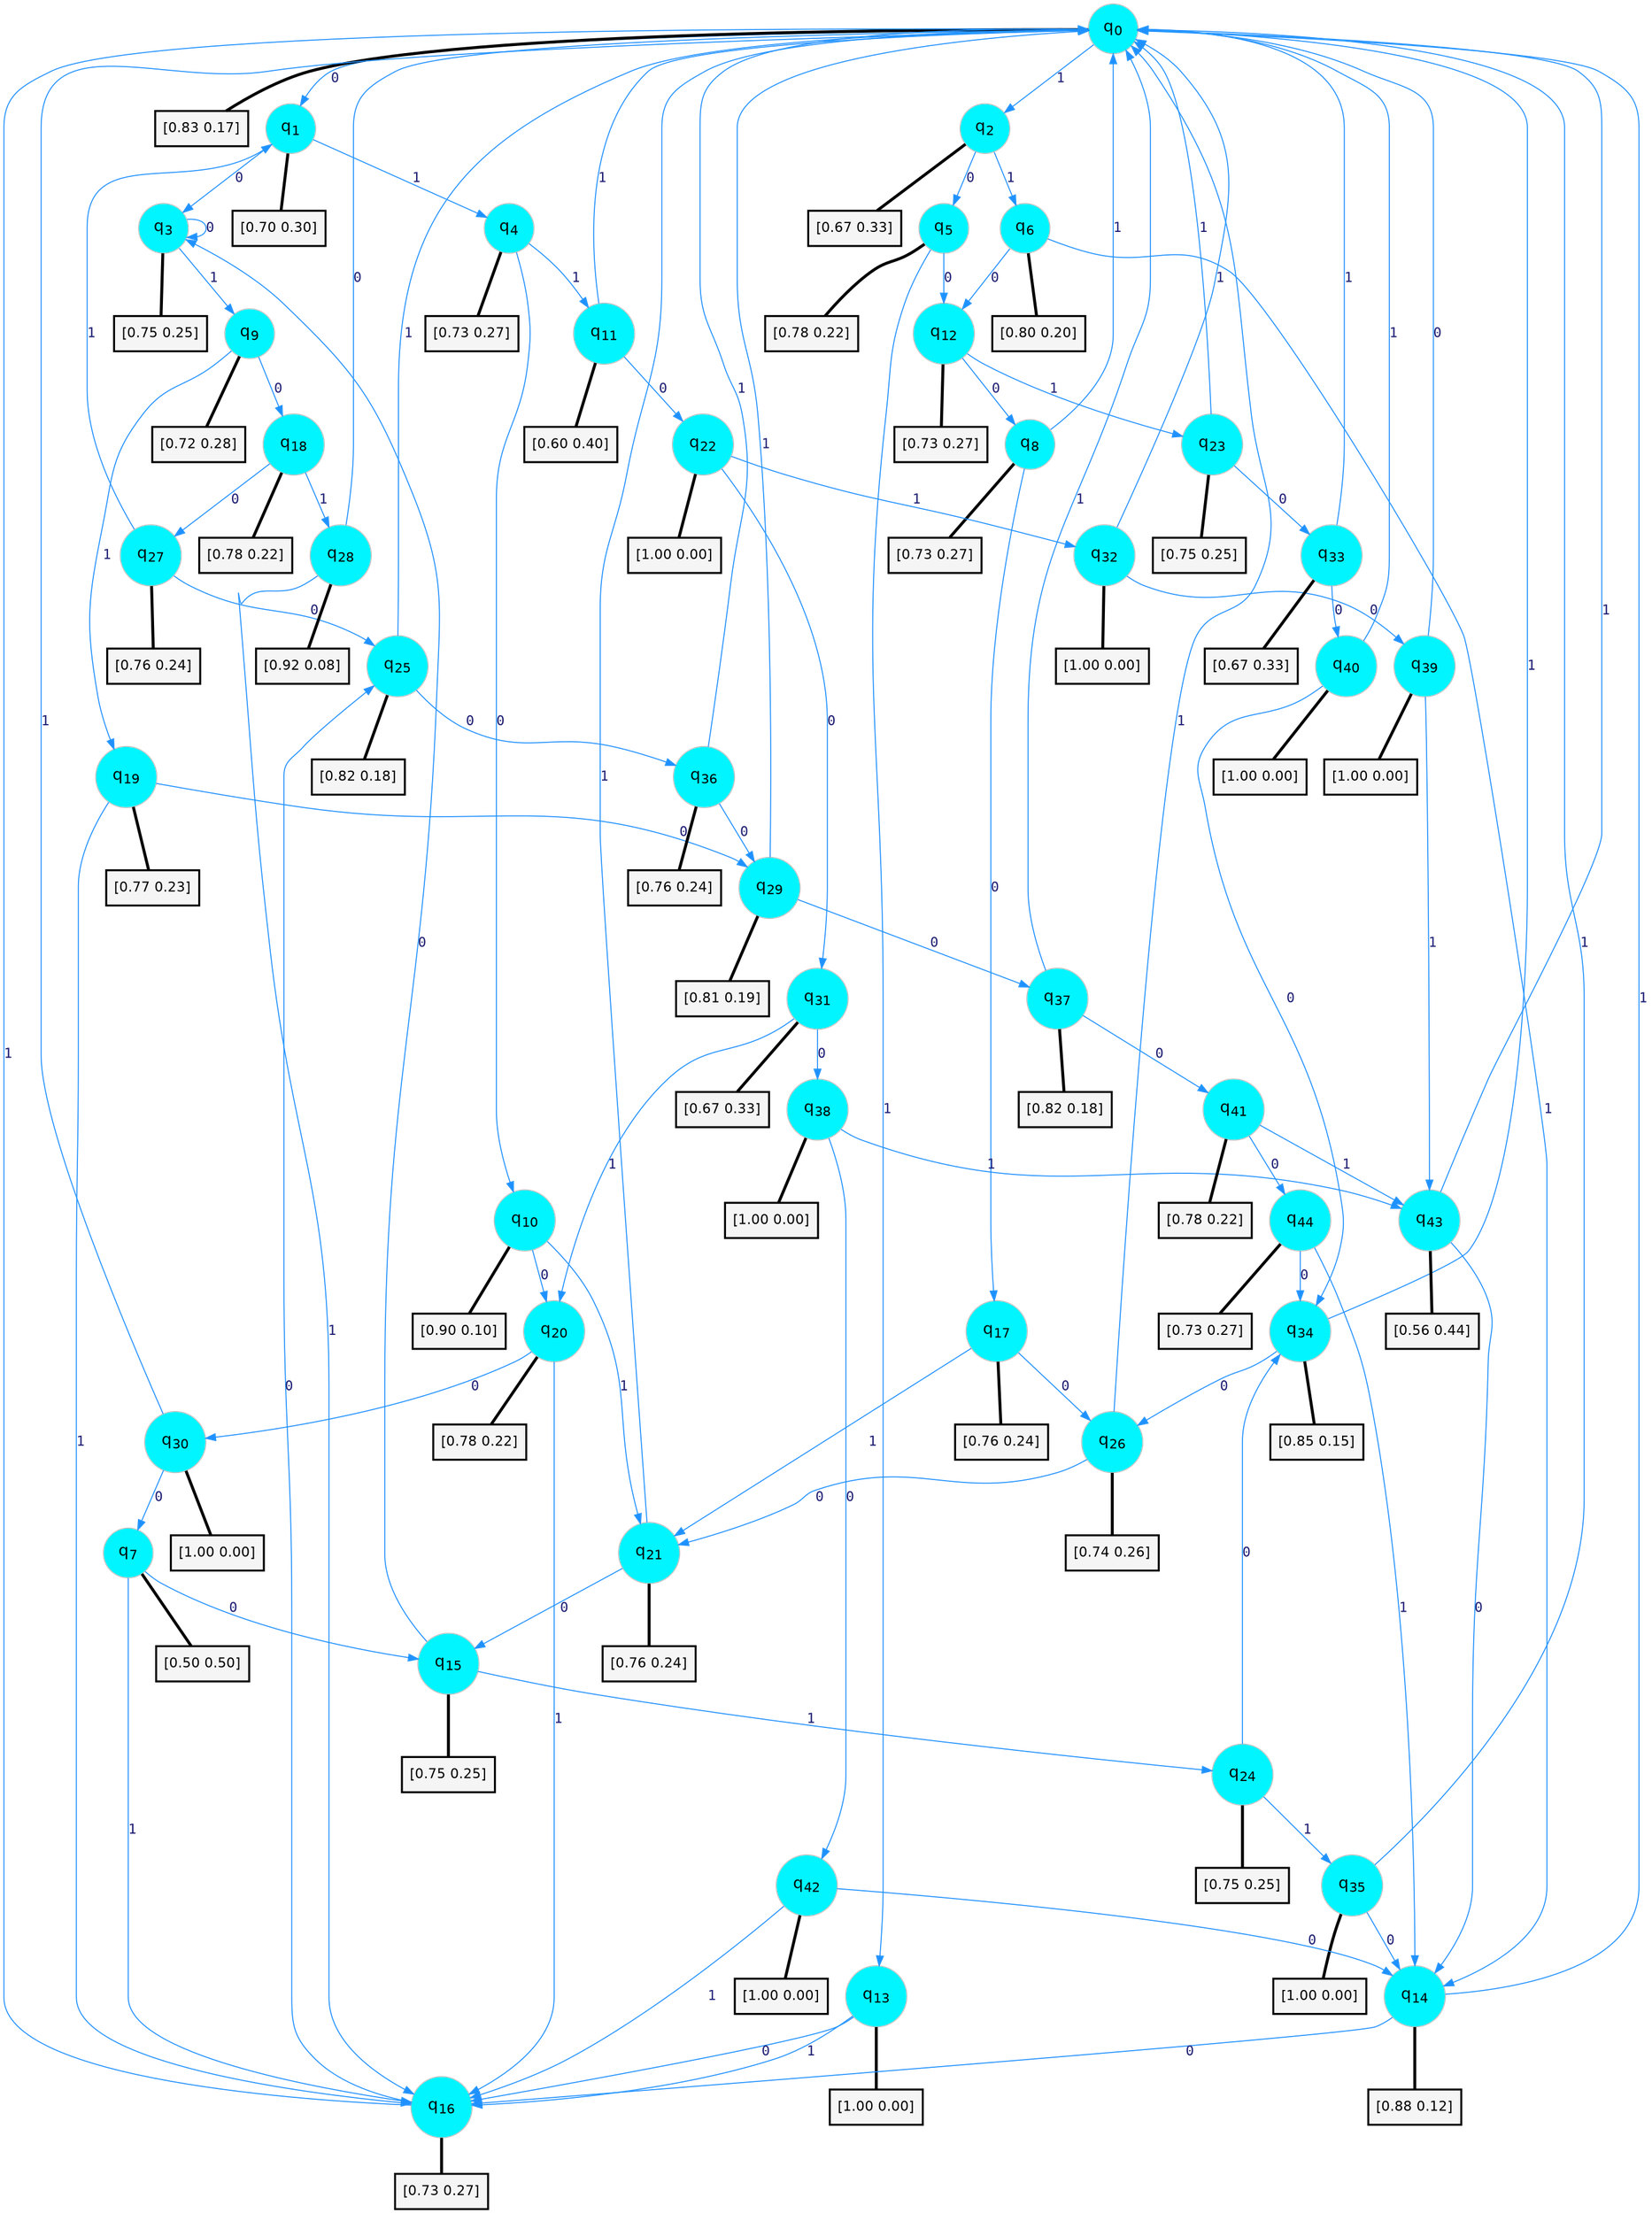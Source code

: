 digraph G {
graph [
bgcolor=transparent, dpi=300, rankdir=TD, size="40,25"];
node [
color=gray, fillcolor=turquoise1, fontcolor=black, fontname=Helvetica, fontsize=16, fontweight=bold, shape=circle, style=filled];
edge [
arrowsize=1, color=dodgerblue1, fontcolor=midnightblue, fontname=courier, fontweight=bold, penwidth=1, style=solid, weight=20];
0[label=<q<SUB>0</SUB>>];
1[label=<q<SUB>1</SUB>>];
2[label=<q<SUB>2</SUB>>];
3[label=<q<SUB>3</SUB>>];
4[label=<q<SUB>4</SUB>>];
5[label=<q<SUB>5</SUB>>];
6[label=<q<SUB>6</SUB>>];
7[label=<q<SUB>7</SUB>>];
8[label=<q<SUB>8</SUB>>];
9[label=<q<SUB>9</SUB>>];
10[label=<q<SUB>10</SUB>>];
11[label=<q<SUB>11</SUB>>];
12[label=<q<SUB>12</SUB>>];
13[label=<q<SUB>13</SUB>>];
14[label=<q<SUB>14</SUB>>];
15[label=<q<SUB>15</SUB>>];
16[label=<q<SUB>16</SUB>>];
17[label=<q<SUB>17</SUB>>];
18[label=<q<SUB>18</SUB>>];
19[label=<q<SUB>19</SUB>>];
20[label=<q<SUB>20</SUB>>];
21[label=<q<SUB>21</SUB>>];
22[label=<q<SUB>22</SUB>>];
23[label=<q<SUB>23</SUB>>];
24[label=<q<SUB>24</SUB>>];
25[label=<q<SUB>25</SUB>>];
26[label=<q<SUB>26</SUB>>];
27[label=<q<SUB>27</SUB>>];
28[label=<q<SUB>28</SUB>>];
29[label=<q<SUB>29</SUB>>];
30[label=<q<SUB>30</SUB>>];
31[label=<q<SUB>31</SUB>>];
32[label=<q<SUB>32</SUB>>];
33[label=<q<SUB>33</SUB>>];
34[label=<q<SUB>34</SUB>>];
35[label=<q<SUB>35</SUB>>];
36[label=<q<SUB>36</SUB>>];
37[label=<q<SUB>37</SUB>>];
38[label=<q<SUB>38</SUB>>];
39[label=<q<SUB>39</SUB>>];
40[label=<q<SUB>40</SUB>>];
41[label=<q<SUB>41</SUB>>];
42[label=<q<SUB>42</SUB>>];
43[label=<q<SUB>43</SUB>>];
44[label=<q<SUB>44</SUB>>];
45[label="[0.83 0.17]", shape=box,fontcolor=black, fontname=Helvetica, fontsize=14, penwidth=2, fillcolor=whitesmoke,color=black];
46[label="[0.70 0.30]", shape=box,fontcolor=black, fontname=Helvetica, fontsize=14, penwidth=2, fillcolor=whitesmoke,color=black];
47[label="[0.67 0.33]", shape=box,fontcolor=black, fontname=Helvetica, fontsize=14, penwidth=2, fillcolor=whitesmoke,color=black];
48[label="[0.75 0.25]", shape=box,fontcolor=black, fontname=Helvetica, fontsize=14, penwidth=2, fillcolor=whitesmoke,color=black];
49[label="[0.73 0.27]", shape=box,fontcolor=black, fontname=Helvetica, fontsize=14, penwidth=2, fillcolor=whitesmoke,color=black];
50[label="[0.78 0.22]", shape=box,fontcolor=black, fontname=Helvetica, fontsize=14, penwidth=2, fillcolor=whitesmoke,color=black];
51[label="[0.80 0.20]", shape=box,fontcolor=black, fontname=Helvetica, fontsize=14, penwidth=2, fillcolor=whitesmoke,color=black];
52[label="[0.50 0.50]", shape=box,fontcolor=black, fontname=Helvetica, fontsize=14, penwidth=2, fillcolor=whitesmoke,color=black];
53[label="[0.73 0.27]", shape=box,fontcolor=black, fontname=Helvetica, fontsize=14, penwidth=2, fillcolor=whitesmoke,color=black];
54[label="[0.72 0.28]", shape=box,fontcolor=black, fontname=Helvetica, fontsize=14, penwidth=2, fillcolor=whitesmoke,color=black];
55[label="[0.90 0.10]", shape=box,fontcolor=black, fontname=Helvetica, fontsize=14, penwidth=2, fillcolor=whitesmoke,color=black];
56[label="[0.60 0.40]", shape=box,fontcolor=black, fontname=Helvetica, fontsize=14, penwidth=2, fillcolor=whitesmoke,color=black];
57[label="[0.73 0.27]", shape=box,fontcolor=black, fontname=Helvetica, fontsize=14, penwidth=2, fillcolor=whitesmoke,color=black];
58[label="[1.00 0.00]", shape=box,fontcolor=black, fontname=Helvetica, fontsize=14, penwidth=2, fillcolor=whitesmoke,color=black];
59[label="[0.88 0.12]", shape=box,fontcolor=black, fontname=Helvetica, fontsize=14, penwidth=2, fillcolor=whitesmoke,color=black];
60[label="[0.75 0.25]", shape=box,fontcolor=black, fontname=Helvetica, fontsize=14, penwidth=2, fillcolor=whitesmoke,color=black];
61[label="[0.73 0.27]", shape=box,fontcolor=black, fontname=Helvetica, fontsize=14, penwidth=2, fillcolor=whitesmoke,color=black];
62[label="[0.76 0.24]", shape=box,fontcolor=black, fontname=Helvetica, fontsize=14, penwidth=2, fillcolor=whitesmoke,color=black];
63[label="[0.78 0.22]", shape=box,fontcolor=black, fontname=Helvetica, fontsize=14, penwidth=2, fillcolor=whitesmoke,color=black];
64[label="[0.77 0.23]", shape=box,fontcolor=black, fontname=Helvetica, fontsize=14, penwidth=2, fillcolor=whitesmoke,color=black];
65[label="[0.78 0.22]", shape=box,fontcolor=black, fontname=Helvetica, fontsize=14, penwidth=2, fillcolor=whitesmoke,color=black];
66[label="[0.76 0.24]", shape=box,fontcolor=black, fontname=Helvetica, fontsize=14, penwidth=2, fillcolor=whitesmoke,color=black];
67[label="[1.00 0.00]", shape=box,fontcolor=black, fontname=Helvetica, fontsize=14, penwidth=2, fillcolor=whitesmoke,color=black];
68[label="[0.75 0.25]", shape=box,fontcolor=black, fontname=Helvetica, fontsize=14, penwidth=2, fillcolor=whitesmoke,color=black];
69[label="[0.75 0.25]", shape=box,fontcolor=black, fontname=Helvetica, fontsize=14, penwidth=2, fillcolor=whitesmoke,color=black];
70[label="[0.82 0.18]", shape=box,fontcolor=black, fontname=Helvetica, fontsize=14, penwidth=2, fillcolor=whitesmoke,color=black];
71[label="[0.74 0.26]", shape=box,fontcolor=black, fontname=Helvetica, fontsize=14, penwidth=2, fillcolor=whitesmoke,color=black];
72[label="[0.76 0.24]", shape=box,fontcolor=black, fontname=Helvetica, fontsize=14, penwidth=2, fillcolor=whitesmoke,color=black];
73[label="[0.92 0.08]", shape=box,fontcolor=black, fontname=Helvetica, fontsize=14, penwidth=2, fillcolor=whitesmoke,color=black];
74[label="[0.81 0.19]", shape=box,fontcolor=black, fontname=Helvetica, fontsize=14, penwidth=2, fillcolor=whitesmoke,color=black];
75[label="[1.00 0.00]", shape=box,fontcolor=black, fontname=Helvetica, fontsize=14, penwidth=2, fillcolor=whitesmoke,color=black];
76[label="[0.67 0.33]", shape=box,fontcolor=black, fontname=Helvetica, fontsize=14, penwidth=2, fillcolor=whitesmoke,color=black];
77[label="[1.00 0.00]", shape=box,fontcolor=black, fontname=Helvetica, fontsize=14, penwidth=2, fillcolor=whitesmoke,color=black];
78[label="[0.67 0.33]", shape=box,fontcolor=black, fontname=Helvetica, fontsize=14, penwidth=2, fillcolor=whitesmoke,color=black];
79[label="[0.85 0.15]", shape=box,fontcolor=black, fontname=Helvetica, fontsize=14, penwidth=2, fillcolor=whitesmoke,color=black];
80[label="[1.00 0.00]", shape=box,fontcolor=black, fontname=Helvetica, fontsize=14, penwidth=2, fillcolor=whitesmoke,color=black];
81[label="[0.76 0.24]", shape=box,fontcolor=black, fontname=Helvetica, fontsize=14, penwidth=2, fillcolor=whitesmoke,color=black];
82[label="[0.82 0.18]", shape=box,fontcolor=black, fontname=Helvetica, fontsize=14, penwidth=2, fillcolor=whitesmoke,color=black];
83[label="[1.00 0.00]", shape=box,fontcolor=black, fontname=Helvetica, fontsize=14, penwidth=2, fillcolor=whitesmoke,color=black];
84[label="[1.00 0.00]", shape=box,fontcolor=black, fontname=Helvetica, fontsize=14, penwidth=2, fillcolor=whitesmoke,color=black];
85[label="[1.00 0.00]", shape=box,fontcolor=black, fontname=Helvetica, fontsize=14, penwidth=2, fillcolor=whitesmoke,color=black];
86[label="[0.78 0.22]", shape=box,fontcolor=black, fontname=Helvetica, fontsize=14, penwidth=2, fillcolor=whitesmoke,color=black];
87[label="[1.00 0.00]", shape=box,fontcolor=black, fontname=Helvetica, fontsize=14, penwidth=2, fillcolor=whitesmoke,color=black];
88[label="[0.56 0.44]", shape=box,fontcolor=black, fontname=Helvetica, fontsize=14, penwidth=2, fillcolor=whitesmoke,color=black];
89[label="[0.73 0.27]", shape=box,fontcolor=black, fontname=Helvetica, fontsize=14, penwidth=2, fillcolor=whitesmoke,color=black];
0->1 [label=0];
0->2 [label=1];
0->45 [arrowhead=none, penwidth=3,color=black];
1->3 [label=0];
1->4 [label=1];
1->46 [arrowhead=none, penwidth=3,color=black];
2->5 [label=0];
2->6 [label=1];
2->47 [arrowhead=none, penwidth=3,color=black];
3->3 [label=0];
3->9 [label=1];
3->48 [arrowhead=none, penwidth=3,color=black];
4->10 [label=0];
4->11 [label=1];
4->49 [arrowhead=none, penwidth=3,color=black];
5->12 [label=0];
5->13 [label=1];
5->50 [arrowhead=none, penwidth=3,color=black];
6->12 [label=0];
6->14 [label=1];
6->51 [arrowhead=none, penwidth=3,color=black];
7->15 [label=0];
7->16 [label=1];
7->52 [arrowhead=none, penwidth=3,color=black];
8->17 [label=0];
8->0 [label=1];
8->53 [arrowhead=none, penwidth=3,color=black];
9->18 [label=0];
9->19 [label=1];
9->54 [arrowhead=none, penwidth=3,color=black];
10->20 [label=0];
10->21 [label=1];
10->55 [arrowhead=none, penwidth=3,color=black];
11->22 [label=0];
11->0 [label=1];
11->56 [arrowhead=none, penwidth=3,color=black];
12->8 [label=0];
12->23 [label=1];
12->57 [arrowhead=none, penwidth=3,color=black];
13->16 [label=0];
13->16 [label=1];
13->58 [arrowhead=none, penwidth=3,color=black];
14->16 [label=0];
14->0 [label=1];
14->59 [arrowhead=none, penwidth=3,color=black];
15->3 [label=0];
15->24 [label=1];
15->60 [arrowhead=none, penwidth=3,color=black];
16->25 [label=0];
16->0 [label=1];
16->61 [arrowhead=none, penwidth=3,color=black];
17->26 [label=0];
17->21 [label=1];
17->62 [arrowhead=none, penwidth=3,color=black];
18->27 [label=0];
18->28 [label=1];
18->63 [arrowhead=none, penwidth=3,color=black];
19->29 [label=0];
19->16 [label=1];
19->64 [arrowhead=none, penwidth=3,color=black];
20->30 [label=0];
20->16 [label=1];
20->65 [arrowhead=none, penwidth=3,color=black];
21->15 [label=0];
21->0 [label=1];
21->66 [arrowhead=none, penwidth=3,color=black];
22->31 [label=0];
22->32 [label=1];
22->67 [arrowhead=none, penwidth=3,color=black];
23->33 [label=0];
23->0 [label=1];
23->68 [arrowhead=none, penwidth=3,color=black];
24->34 [label=0];
24->35 [label=1];
24->69 [arrowhead=none, penwidth=3,color=black];
25->36 [label=0];
25->0 [label=1];
25->70 [arrowhead=none, penwidth=3,color=black];
26->21 [label=0];
26->0 [label=1];
26->71 [arrowhead=none, penwidth=3,color=black];
27->25 [label=0];
27->1 [label=1];
27->72 [arrowhead=none, penwidth=3,color=black];
28->0 [label=0];
28->16 [label=1];
28->73 [arrowhead=none, penwidth=3,color=black];
29->37 [label=0];
29->0 [label=1];
29->74 [arrowhead=none, penwidth=3,color=black];
30->7 [label=0];
30->0 [label=1];
30->75 [arrowhead=none, penwidth=3,color=black];
31->38 [label=0];
31->20 [label=1];
31->76 [arrowhead=none, penwidth=3,color=black];
32->39 [label=0];
32->0 [label=1];
32->77 [arrowhead=none, penwidth=3,color=black];
33->40 [label=0];
33->0 [label=1];
33->78 [arrowhead=none, penwidth=3,color=black];
34->26 [label=0];
34->0 [label=1];
34->79 [arrowhead=none, penwidth=3,color=black];
35->14 [label=0];
35->0 [label=1];
35->80 [arrowhead=none, penwidth=3,color=black];
36->29 [label=0];
36->0 [label=1];
36->81 [arrowhead=none, penwidth=3,color=black];
37->41 [label=0];
37->0 [label=1];
37->82 [arrowhead=none, penwidth=3,color=black];
38->42 [label=0];
38->43 [label=1];
38->83 [arrowhead=none, penwidth=3,color=black];
39->0 [label=0];
39->43 [label=1];
39->84 [arrowhead=none, penwidth=3,color=black];
40->34 [label=0];
40->0 [label=1];
40->85 [arrowhead=none, penwidth=3,color=black];
41->44 [label=0];
41->43 [label=1];
41->86 [arrowhead=none, penwidth=3,color=black];
42->14 [label=0];
42->16 [label=1];
42->87 [arrowhead=none, penwidth=3,color=black];
43->14 [label=0];
43->0 [label=1];
43->88 [arrowhead=none, penwidth=3,color=black];
44->34 [label=0];
44->14 [label=1];
44->89 [arrowhead=none, penwidth=3,color=black];
}

